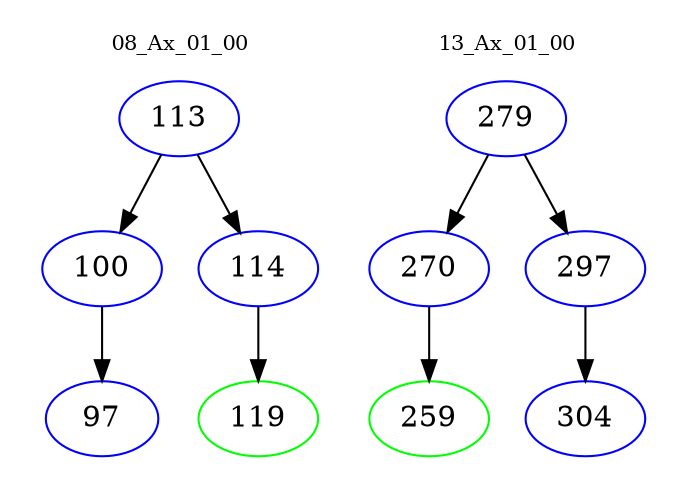 digraph{
subgraph cluster_0 {
color = white
label = "08_Ax_01_00";
fontsize=10;
T0_113 [label="113", color="blue"]
T0_113 -> T0_100 [color="black"]
T0_100 [label="100", color="blue"]
T0_100 -> T0_97 [color="black"]
T0_97 [label="97", color="blue"]
T0_113 -> T0_114 [color="black"]
T0_114 [label="114", color="blue"]
T0_114 -> T0_119 [color="black"]
T0_119 [label="119", color="green"]
}
subgraph cluster_1 {
color = white
label = "13_Ax_01_00";
fontsize=10;
T1_279 [label="279", color="blue"]
T1_279 -> T1_270 [color="black"]
T1_270 [label="270", color="blue"]
T1_270 -> T1_259 [color="black"]
T1_259 [label="259", color="green"]
T1_279 -> T1_297 [color="black"]
T1_297 [label="297", color="blue"]
T1_297 -> T1_304 [color="black"]
T1_304 [label="304", color="blue"]
}
}
